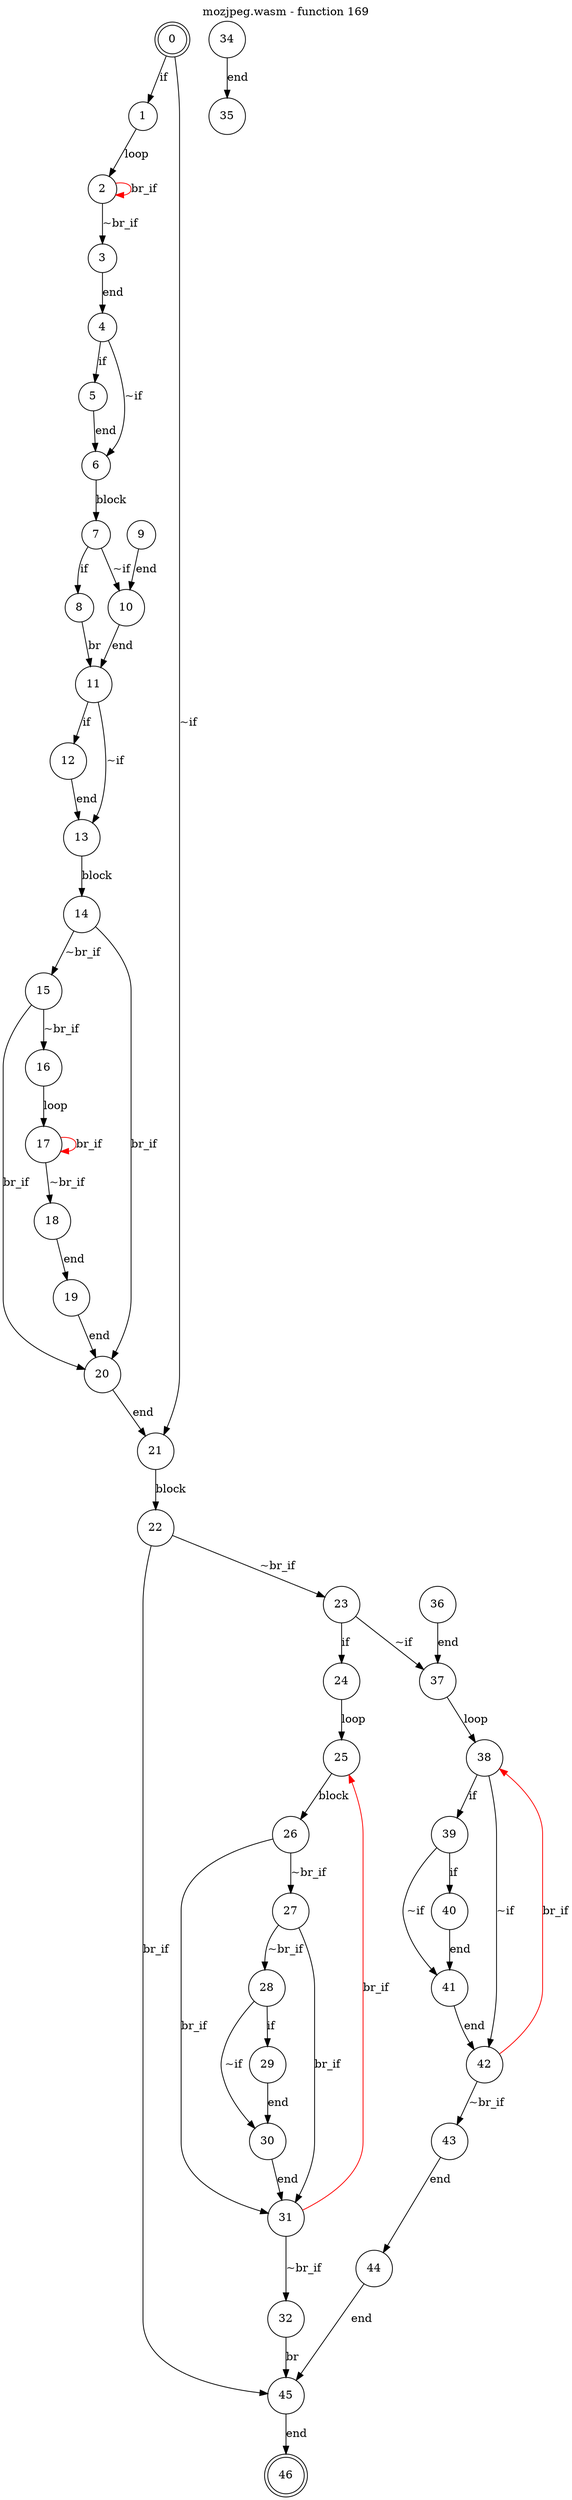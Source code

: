 digraph finite_state_machine {
    label = "mozjpeg.wasm - function 169"
    labelloc =  t
    labelfontsize = 16
    labelfontcolor = black
    labelfontname = "Helvetica"
    node [shape = doublecircle]; 0 46;
    node [shape = circle];
    0 -> 1[label = "if"];
    0 -> 21[label = "~if"];
    1 -> 2[label = "loop"];
    2 -> 3[label = "~br_if"];
    2 -> 2[color="red" label = "br_if"];
    3 -> 4[label = "end"];
    4 -> 5[label = "if"];
    4 -> 6[label = "~if"];
    5 -> 6[label = "end"];
    6 -> 7[label = "block"];
    7 -> 8[label = "if"];
    7 -> 10[label = "~if"];
    8 -> 11[label = "br"];
    9 -> 10[label = "end"];
    10 -> 11[label = "end"];
    11 -> 12[label = "if"];
    11 -> 13[label = "~if"];
    12 -> 13[label = "end"];
    13 -> 14[label = "block"];
    14 -> 15[label = "~br_if"];
    14 -> 20[label = "br_if"];
    15 -> 16[label = "~br_if"];
    15 -> 20[label = "br_if"];
    16 -> 17[label = "loop"];
    17 -> 18[label = "~br_if"];
    17 -> 17[color="red" label = "br_if"];
    18 -> 19[label = "end"];
    19 -> 20[label = "end"];
    20 -> 21[label = "end"];
    21 -> 22[label = "block"];
    22 -> 23[label = "~br_if"];
    22 -> 45[label = "br_if"];
    23 -> 24[label = "if"];
    23 -> 37[label = "~if"];
    24 -> 25[label = "loop"];
    25 -> 26[label = "block"];
    26 -> 27[label = "~br_if"];
    26 -> 31[label = "br_if"];
    27 -> 28[label = "~br_if"];
    27 -> 31[label = "br_if"];
    28 -> 29[label = "if"];
    28 -> 30[label = "~if"];
    29 -> 30[label = "end"];
    30 -> 31[label = "end"];
    31 -> 32[label = "~br_if"];
    31 -> 25[color="red" label = "br_if"];
    32 -> 45[label = "br"];
    34 -> 35[label = "end"];
    36 -> 37[label = "end"];
    37 -> 38[label = "loop"];
    38 -> 39[label = "if"];
    38 -> 42[label = "~if"];
    39 -> 40[label = "if"];
    39 -> 41[label = "~if"];
    40 -> 41[label = "end"];
    41 -> 42[label = "end"];
    42 -> 43[label = "~br_if"];
    42 -> 38[color="red" label = "br_if"];
    43 -> 44[label = "end"];
    44 -> 45[label = "end"];
    45 -> 46[label = "end"];
}
